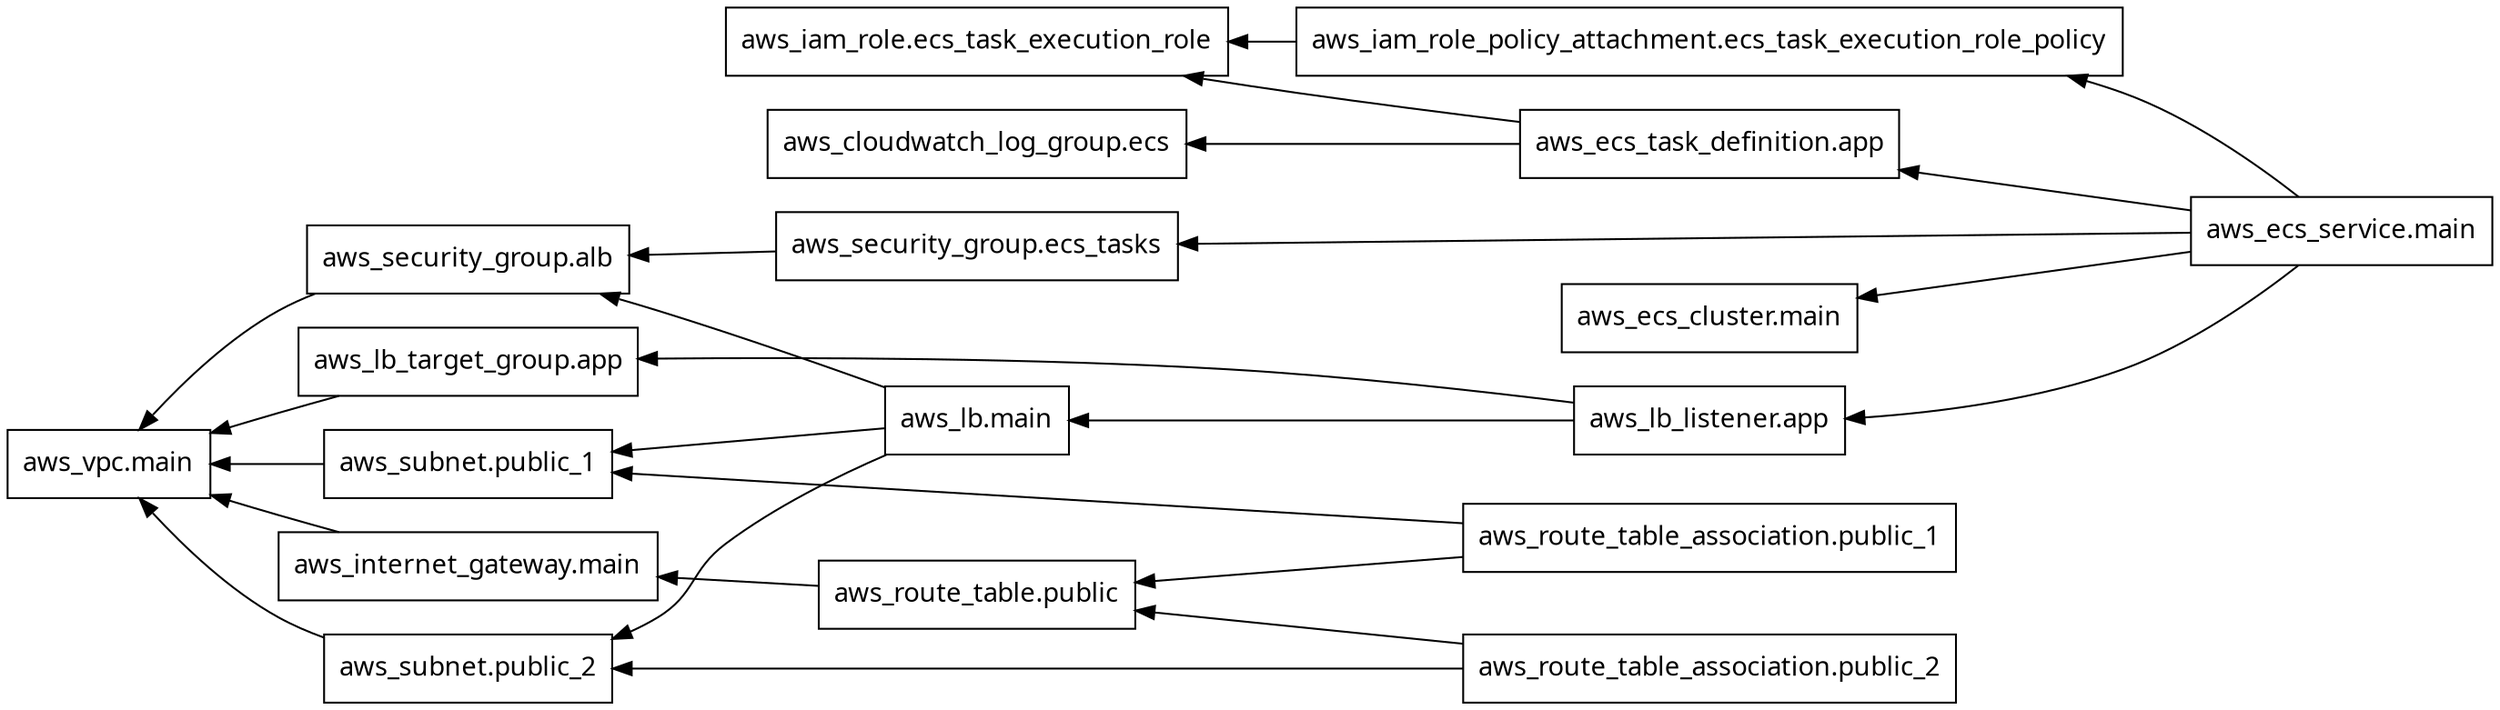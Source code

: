 digraph G {
  rankdir = "RL";
  node [shape = rect, fontname = "sans-serif"];
  "aws_cloudwatch_log_group.ecs" [label="aws_cloudwatch_log_group.ecs"];
  "aws_ecs_cluster.main" [label="aws_ecs_cluster.main"];
  "aws_ecs_service.main" [label="aws_ecs_service.main"];
  "aws_ecs_task_definition.app" [label="aws_ecs_task_definition.app"];
  "aws_iam_role.ecs_task_execution_role" [label="aws_iam_role.ecs_task_execution_role"];
  "aws_iam_role_policy_attachment.ecs_task_execution_role_policy" [label="aws_iam_role_policy_attachment.ecs_task_execution_role_policy"];
  "aws_internet_gateway.main" [label="aws_internet_gateway.main"];
  "aws_lb.main" [label="aws_lb.main"];
  "aws_lb_listener.app" [label="aws_lb_listener.app"];
  "aws_lb_target_group.app" [label="aws_lb_target_group.app"];
  "aws_route_table.public" [label="aws_route_table.public"];
  "aws_route_table_association.public_1" [label="aws_route_table_association.public_1"];
  "aws_route_table_association.public_2" [label="aws_route_table_association.public_2"];
  "aws_security_group.alb" [label="aws_security_group.alb"];
  "aws_security_group.ecs_tasks" [label="aws_security_group.ecs_tasks"];
  "aws_subnet.public_1" [label="aws_subnet.public_1"];
  "aws_subnet.public_2" [label="aws_subnet.public_2"];
  "aws_vpc.main" [label="aws_vpc.main"];
  "aws_ecs_service.main" -> "aws_ecs_cluster.main";
  "aws_ecs_service.main" -> "aws_ecs_task_definition.app";
  "aws_ecs_service.main" -> "aws_iam_role_policy_attachment.ecs_task_execution_role_policy";
  "aws_ecs_service.main" -> "aws_lb_listener.app";
  "aws_ecs_service.main" -> "aws_security_group.ecs_tasks";
  "aws_ecs_task_definition.app" -> "aws_cloudwatch_log_group.ecs";
  "aws_ecs_task_definition.app" -> "aws_iam_role.ecs_task_execution_role";
  "aws_iam_role_policy_attachment.ecs_task_execution_role_policy" -> "aws_iam_role.ecs_task_execution_role";
  "aws_internet_gateway.main" -> "aws_vpc.main";
  "aws_lb.main" -> "aws_security_group.alb";
  "aws_lb.main" -> "aws_subnet.public_1";
  "aws_lb.main" -> "aws_subnet.public_2";
  "aws_lb_listener.app" -> "aws_lb.main";
  "aws_lb_listener.app" -> "aws_lb_target_group.app";
  "aws_lb_target_group.app" -> "aws_vpc.main";
  "aws_route_table.public" -> "aws_internet_gateway.main";
  "aws_route_table_association.public_1" -> "aws_route_table.public";
  "aws_route_table_association.public_1" -> "aws_subnet.public_1";
  "aws_route_table_association.public_2" -> "aws_route_table.public";
  "aws_route_table_association.public_2" -> "aws_subnet.public_2";
  "aws_security_group.alb" -> "aws_vpc.main";
  "aws_security_group.ecs_tasks" -> "aws_security_group.alb";
  "aws_subnet.public_1" -> "aws_vpc.main";
  "aws_subnet.public_2" -> "aws_vpc.main";
}
